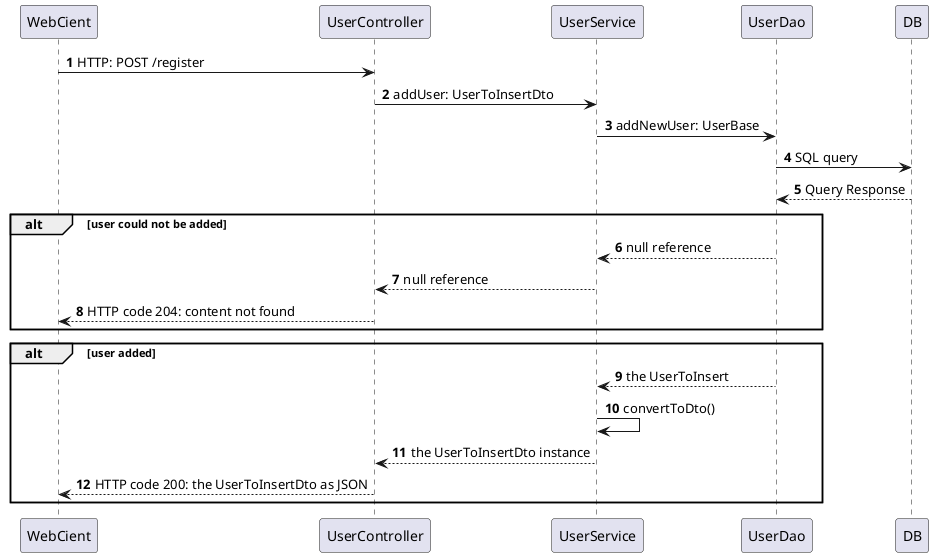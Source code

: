 @startuml

autonumber

WebCient -> UserController: HTTP: POST /register
UserController -> UserService: addUser: UserToInsertDto 
UserService ->UserDao: addNewUser: UserBase
UserDao -> DB: SQL query

DB--> UserDao: Query Response

alt user could not be added
    
    UserDao --> UserService: null reference
    UserService --> UserController: null reference 
    UserController --> WebCient: HTTP code 204: content not found 
end

alt user added
    UserDao --> UserService: the UserToInsert
    UserService -> UserService: convertToDto()
    UserService --> UserController: the UserToInsertDto instance 
    UserController --> WebCient: HTTP code 200: the UserToInsertDto as JSON 
end

@enduml